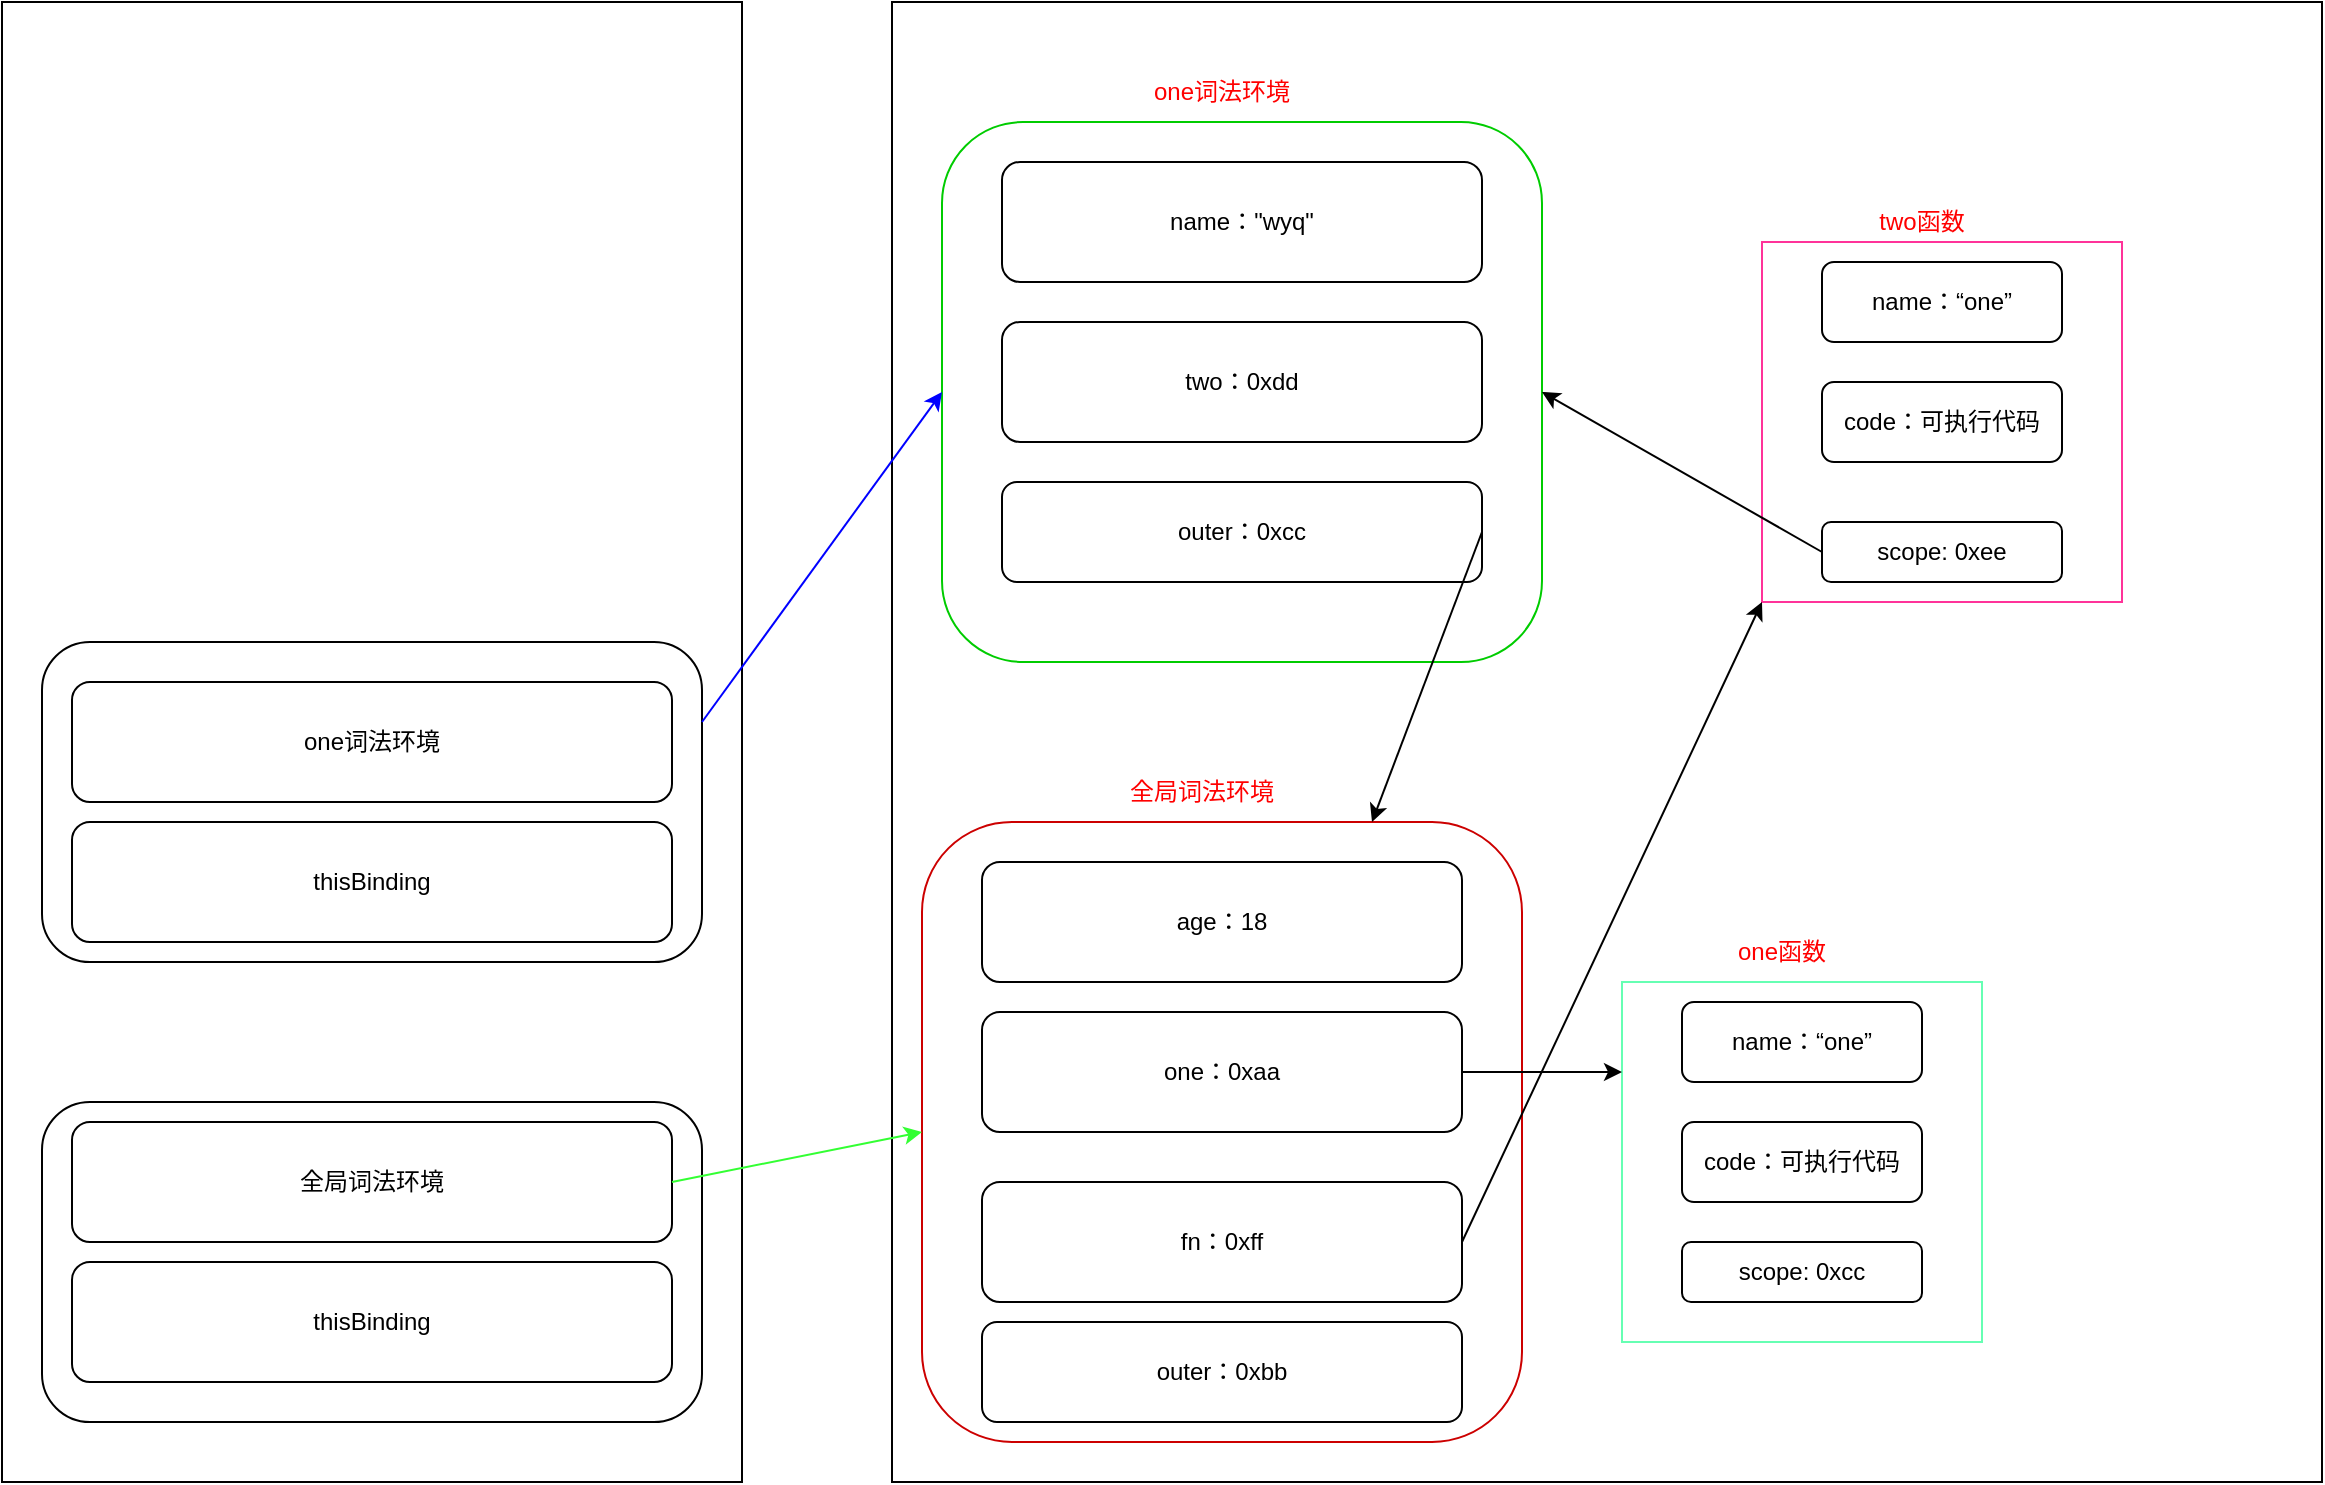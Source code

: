<mxfile>
    <diagram id="KlqUpMjTvs8193mJB8nI" name="第 1 页">
        <mxGraphModel dx="1651" dy="1239" grid="1" gridSize="10" guides="1" tooltips="1" connect="1" arrows="1" fold="1" page="0" pageScale="1" pageWidth="827" pageHeight="1169" math="0" shadow="0">
            <root>
                <mxCell id="0"/>
                <mxCell id="1" parent="0"/>
                <mxCell id="14" value="" style="rounded=0;whiteSpace=wrap;html=1;" parent="1" vertex="1">
                    <mxGeometry x="425" y="-220" width="715" height="740" as="geometry"/>
                </mxCell>
                <mxCell id="46" value="" style="rounded=0;whiteSpace=wrap;html=1;" vertex="1" parent="1">
                    <mxGeometry x="-20" y="-220" width="370" height="740" as="geometry"/>
                </mxCell>
                <mxCell id="47" value="" style="rounded=1;whiteSpace=wrap;html=1;" vertex="1" parent="1">
                    <mxGeometry y="330" width="330" height="160" as="geometry"/>
                </mxCell>
                <mxCell id="48" value="全局词法环境" style="rounded=1;whiteSpace=wrap;html=1;" vertex="1" parent="1">
                    <mxGeometry x="15" y="340" width="300" height="60" as="geometry"/>
                </mxCell>
                <mxCell id="49" value="thisBinding" style="rounded=1;whiteSpace=wrap;html=1;" vertex="1" parent="1">
                    <mxGeometry x="15" y="410" width="300" height="60" as="geometry"/>
                </mxCell>
                <mxCell id="50" value="" style="rounded=1;whiteSpace=wrap;html=1;strokeColor=#CC0000;" vertex="1" parent="1">
                    <mxGeometry x="440" y="190" width="300" height="310" as="geometry"/>
                </mxCell>
                <mxCell id="51" value="age：18" style="rounded=1;whiteSpace=wrap;html=1;" vertex="1" parent="1">
                    <mxGeometry x="470" y="210" width="240" height="60" as="geometry"/>
                </mxCell>
                <mxCell id="52" value="one：0xaa" style="rounded=1;whiteSpace=wrap;html=1;" vertex="1" parent="1">
                    <mxGeometry x="470" y="285" width="240" height="60" as="geometry"/>
                </mxCell>
                <mxCell id="53" value="fn：0xff" style="rounded=1;whiteSpace=wrap;html=1;" vertex="1" parent="1">
                    <mxGeometry x="470" y="370" width="240" height="60" as="geometry"/>
                </mxCell>
                <mxCell id="54" value="" style="endArrow=classic;html=1;exitX=1;exitY=0.5;exitDx=0;exitDy=0;entryX=0;entryY=0.5;entryDx=0;entryDy=0;strokeColor=#33FF33;" edge="1" parent="1" source="48" target="50">
                    <mxGeometry width="50" height="50" relative="1" as="geometry">
                        <mxPoint x="510" y="190" as="sourcePoint"/>
                        <mxPoint x="560" y="140" as="targetPoint"/>
                    </mxGeometry>
                </mxCell>
                <mxCell id="55" value="" style="whiteSpace=wrap;html=1;aspect=fixed;strokeColor=#66FFB3;" vertex="1" parent="1">
                    <mxGeometry x="790" y="270" width="180" height="180" as="geometry"/>
                </mxCell>
                <mxCell id="56" value="name：“one”" style="rounded=1;whiteSpace=wrap;html=1;" vertex="1" parent="1">
                    <mxGeometry x="820" y="280" width="120" height="40" as="geometry"/>
                </mxCell>
                <mxCell id="57" value="code：可执行代码" style="rounded=1;whiteSpace=wrap;html=1;" vertex="1" parent="1">
                    <mxGeometry x="820" y="340" width="120" height="40" as="geometry"/>
                </mxCell>
                <mxCell id="58" value="scope: 0xcc" style="rounded=1;whiteSpace=wrap;html=1;" vertex="1" parent="1">
                    <mxGeometry x="820" y="400" width="120" height="30" as="geometry"/>
                </mxCell>
                <mxCell id="59" value="" style="endArrow=classic;html=1;exitX=1;exitY=0.5;exitDx=0;exitDy=0;entryX=0;entryY=0.25;entryDx=0;entryDy=0;" edge="1" parent="1" source="52" target="55">
                    <mxGeometry width="50" height="50" relative="1" as="geometry">
                        <mxPoint x="510" y="190" as="sourcePoint"/>
                        <mxPoint x="560" y="140" as="targetPoint"/>
                    </mxGeometry>
                </mxCell>
                <mxCell id="60" value="&lt;font color=&quot;#ff0000&quot;&gt;全局词法环境&lt;/font&gt;" style="text;html=1;strokeColor=none;fillColor=none;align=center;verticalAlign=middle;whiteSpace=wrap;rounded=0;" vertex="1" parent="1">
                    <mxGeometry x="540" y="160" width="80" height="30" as="geometry"/>
                </mxCell>
                <mxCell id="61" value="&lt;font color=&quot;#ff0000&quot;&gt;one函数&lt;/font&gt;" style="text;html=1;strokeColor=none;fillColor=none;align=center;verticalAlign=middle;whiteSpace=wrap;rounded=0;" vertex="1" parent="1">
                    <mxGeometry x="830" y="240" width="80" height="30" as="geometry"/>
                </mxCell>
                <mxCell id="62" value="outer：0xbb" style="rounded=1;whiteSpace=wrap;html=1;" vertex="1" parent="1">
                    <mxGeometry x="470" y="440" width="240" height="50" as="geometry"/>
                </mxCell>
                <mxCell id="63" value="" style="rounded=1;whiteSpace=wrap;html=1;" vertex="1" parent="1">
                    <mxGeometry y="100" width="330" height="160" as="geometry"/>
                </mxCell>
                <mxCell id="64" value="one词法环境" style="rounded=1;whiteSpace=wrap;html=1;" vertex="1" parent="1">
                    <mxGeometry x="15" y="120" width="300" height="60" as="geometry"/>
                </mxCell>
                <mxCell id="65" value="thisBinding" style="rounded=1;whiteSpace=wrap;html=1;" vertex="1" parent="1">
                    <mxGeometry x="15" y="190" width="300" height="60" as="geometry"/>
                </mxCell>
                <mxCell id="71" value="" style="rounded=1;whiteSpace=wrap;html=1;strokeColor=#00CC00;" vertex="1" parent="1">
                    <mxGeometry x="450" y="-160" width="300" height="270" as="geometry"/>
                </mxCell>
                <mxCell id="72" value="name：&quot;wyq&quot;" style="rounded=1;whiteSpace=wrap;html=1;" vertex="1" parent="1">
                    <mxGeometry x="480" y="-140" width="240" height="60" as="geometry"/>
                </mxCell>
                <mxCell id="73" value="outer：0xcc" style="rounded=1;whiteSpace=wrap;html=1;" vertex="1" parent="1">
                    <mxGeometry x="480" y="20" width="240" height="50" as="geometry"/>
                </mxCell>
                <mxCell id="74" value="&lt;font color=&quot;#ff0000&quot;&gt;one词法环境&lt;/font&gt;" style="text;html=1;strokeColor=none;fillColor=none;align=center;verticalAlign=middle;whiteSpace=wrap;rounded=0;" vertex="1" parent="1">
                    <mxGeometry x="550" y="-190" width="80" height="30" as="geometry"/>
                </mxCell>
                <mxCell id="75" value="" style="endArrow=classic;html=1;fontColor=#FF0000;exitX=1;exitY=0.5;exitDx=0;exitDy=0;entryX=0.75;entryY=0;entryDx=0;entryDy=0;" edge="1" parent="1" source="73" target="50">
                    <mxGeometry width="50" height="50" relative="1" as="geometry">
                        <mxPoint x="510" y="180" as="sourcePoint"/>
                        <mxPoint x="560" y="130" as="targetPoint"/>
                    </mxGeometry>
                </mxCell>
                <mxCell id="76" value="two：0xdd" style="rounded=1;whiteSpace=wrap;html=1;" vertex="1" parent="1">
                    <mxGeometry x="480" y="-60" width="240" height="60" as="geometry"/>
                </mxCell>
                <mxCell id="77" value="" style="whiteSpace=wrap;html=1;aspect=fixed;strokeColor=#FF3399;" vertex="1" parent="1">
                    <mxGeometry x="860" y="-100" width="180" height="180" as="geometry"/>
                </mxCell>
                <mxCell id="78" value="name：“one”" style="rounded=1;whiteSpace=wrap;html=1;" vertex="1" parent="1">
                    <mxGeometry x="890" y="-90" width="120" height="40" as="geometry"/>
                </mxCell>
                <mxCell id="79" value="code：可执行代码" style="rounded=1;whiteSpace=wrap;html=1;" vertex="1" parent="1">
                    <mxGeometry x="890" y="-30" width="120" height="40" as="geometry"/>
                </mxCell>
                <mxCell id="80" value="scope: 0xee" style="rounded=1;whiteSpace=wrap;html=1;" vertex="1" parent="1">
                    <mxGeometry x="890" y="40" width="120" height="30" as="geometry"/>
                </mxCell>
                <mxCell id="82" value="&lt;font color=&quot;#ff0000&quot;&gt;two函数&lt;/font&gt;" style="text;html=1;strokeColor=none;fillColor=none;align=center;verticalAlign=middle;whiteSpace=wrap;rounded=0;" vertex="1" parent="1">
                    <mxGeometry x="900" y="-125" width="80" height="30" as="geometry"/>
                </mxCell>
                <mxCell id="83" value="" style="endArrow=classic;html=1;fontColor=#FF0000;exitX=0;exitY=0.5;exitDx=0;exitDy=0;entryX=1;entryY=0.5;entryDx=0;entryDy=0;" edge="1" parent="1" source="80" target="71">
                    <mxGeometry width="50" height="50" relative="1" as="geometry">
                        <mxPoint x="510" y="180" as="sourcePoint"/>
                        <mxPoint x="560" y="130" as="targetPoint"/>
                    </mxGeometry>
                </mxCell>
                <mxCell id="86" value="" style="endArrow=classic;html=1;fontColor=#FF0000;exitX=1;exitY=0.5;exitDx=0;exitDy=0;entryX=0;entryY=1;entryDx=0;entryDy=0;" edge="1" parent="1" source="53" target="77">
                    <mxGeometry width="50" height="50" relative="1" as="geometry">
                        <mxPoint x="510" y="180" as="sourcePoint"/>
                        <mxPoint x="560" y="130" as="targetPoint"/>
                    </mxGeometry>
                </mxCell>
                <mxCell id="87" value="" style="endArrow=classic;html=1;fontColor=#FF0000;exitX=1;exitY=0.25;exitDx=0;exitDy=0;entryX=0;entryY=0.5;entryDx=0;entryDy=0;strokeColor=#0000FF;" edge="1" parent="1" source="63" target="71">
                    <mxGeometry width="50" height="50" relative="1" as="geometry">
                        <mxPoint x="510" y="180" as="sourcePoint"/>
                        <mxPoint x="560" y="130" as="targetPoint"/>
                    </mxGeometry>
                </mxCell>
            </root>
        </mxGraphModel>
    </diagram>
</mxfile>